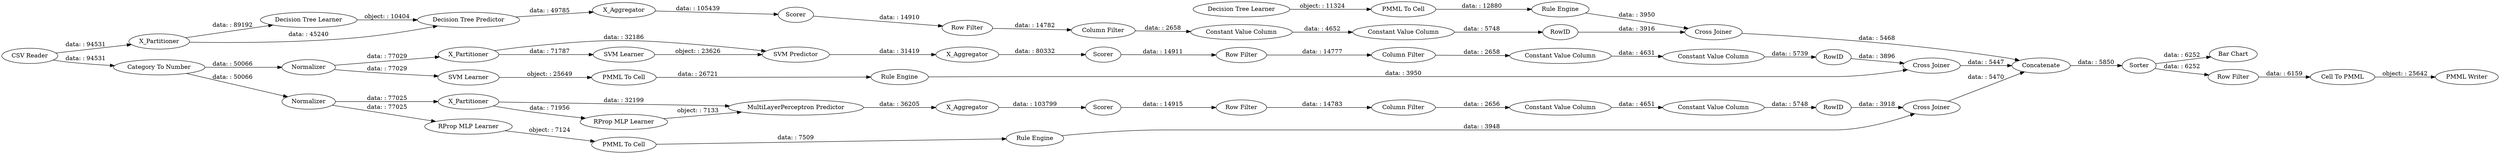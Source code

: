 digraph {
	"5506377817701770929_32" [label="MultiLayerPerceptron Predictor"]
	"5506377817701770929_2" [label=X_Partitioner]
	"3364882462652646177_40" [label=Normalizer]
	"-8267382698595709872_293" [label=RowID]
	"5506377817701770929_39" [label=Normalizer]
	"5259049290628633223_38" [label="Cross Joiner"]
	"-6282812444201136479_22" [label="PMML To Cell"]
	"5259049290628633223_39" [label=Scorer]
	"-8267382698595709872_294" [label="Column Filter"]
	"3731637502536053765_62" [label="CSV Reader"]
	"3364882462652646177_2" [label=X_Partitioner]
	"-456147250940268761_292" [label="Constant Value Column"]
	"5506377817701770929_7" [label=X_Aggregator]
	"3364882462652646177_41" [label=Scorer]
	"3364882462652646177_31" [label="SVM Learner"]
	"3731637502536053765_59" [label="Bar Chart"]
	"-456147250940268761_9" [label="Row Filter"]
	"5506377817701770929_31" [label="RProp MLP Learner"]
	"3731637502536053765_60" [label=Concatenate]
	"-8267382698595709872_292" [label="Constant Value Column"]
	"5259049290628633223_31" [label="Decision Tree Learner"]
	"5506377817701770929_40" [label=Scorer]
	"-5135356101000494325_290" [label="Constant Value Column"]
	"-6282812444201136479_35" [label="RProp MLP Learner"]
	"3364882462652646177_7" [label=X_Aggregator]
	"3731637502536053765_58" [label="Category To Number"]
	"3731637502536053765_54" [label="Cell To PMML"]
	"-4588616756135529475_33" [label="Decision Tree Learner"]
	"-8267382698595709872_290" [label="Constant Value Column"]
	"-5135356101000494325_9" [label="Row Filter"]
	"-5135356101000494325_293" [label=RowID]
	"-480971071274962817_33" [label="SVM Learner"]
	"3731637502536053765_52" [label=Sorter]
	"-4588616756135529475_34" [label="Rule Engine"]
	"3364882462652646177_39" [label="Cross Joiner"]
	"5259049290628633223_7" [label=X_Aggregator]
	"-6282812444201136479_34" [label="Rule Engine"]
	"5259049290628633223_2" [label=X_Partitioner]
	"3364882462652646177_32" [label="SVM Predictor"]
	"5259049290628633223_32" [label="Decision Tree Predictor"]
	"-8267382698595709872_9" [label="Row Filter"]
	"-4588616756135529475_28" [label="PMML To Cell"]
	"-480971071274962817_34" [label="PMML To Cell"]
	"-5135356101000494325_292" [label="Constant Value Column"]
	"-5135356101000494325_294" [label="Column Filter"]
	"-456147250940268761_293" [label=RowID]
	"-456147250940268761_294" [label="Column Filter"]
	"-456147250940268761_290" [label="Constant Value Column"]
	"3731637502536053765_53" [label="Row Filter"]
	"-480971071274962817_35" [label="Rule Engine"]
	"3731637502536053765_61" [label="PMML Writer"]
	"5506377817701770929_38" [label="Cross Joiner"]
	"-480971071274962817_33" -> "-480971071274962817_34" [label="object: : 25649"]
	"3731637502536053765_54" -> "3731637502536053765_61" [label="object: : 25642"]
	"3364882462652646177_40" -> "3364882462652646177_2" [label="data: : 77029"]
	"3731637502536053765_60" -> "3731637502536053765_52" [label="data: : 5850"]
	"5259049290628633223_2" -> "5259049290628633223_32" [label="data: : 45240"]
	"5259049290628633223_39" -> "-456147250940268761_9" [label="data: : 14910"]
	"3731637502536053765_52" -> "3731637502536053765_53" [label="data: : 6252"]
	"3731637502536053765_58" -> "3364882462652646177_40" [label="data: : 50066"]
	"3731637502536053765_53" -> "3731637502536053765_54" [label="data: : 6159"]
	"3364882462652646177_41" -> "-5135356101000494325_9" [label="data: : 14911"]
	"5259049290628633223_38" -> "3731637502536053765_60" [label="data: : 5468"]
	"5506377817701770929_40" -> "-8267382698595709872_9" [label="data: : 14915"]
	"-5135356101000494325_292" -> "-5135356101000494325_293" [label="data: : 5739"]
	"5259049290628633223_2" -> "5259049290628633223_31" [label="data: : 89192"]
	"5506377817701770929_38" -> "3731637502536053765_60" [label="data: : 5470"]
	"5259049290628633223_32" -> "5259049290628633223_7" [label="data: : 49785"]
	"-8267382698595709872_9" -> "-8267382698595709872_294" [label="data: : 14783"]
	"-6282812444201136479_35" -> "-6282812444201136479_22" [label="object: : 7124"]
	"-4588616756135529475_28" -> "-4588616756135529475_34" [label="data: : 12880"]
	"5506377817701770929_2" -> "5506377817701770929_31" [label="data: : 71956"]
	"5259049290628633223_7" -> "5259049290628633223_39" [label="data: : 105439"]
	"3364882462652646177_7" -> "3364882462652646177_41" [label="data: : 80332"]
	"3364882462652646177_32" -> "3364882462652646177_7" [label="data: : 31419"]
	"-480971071274962817_34" -> "-480971071274962817_35" [label="data: : 26721"]
	"-456147250940268761_294" -> "-456147250940268761_290" [label="data: : 2658"]
	"5506377817701770929_39" -> "5506377817701770929_2" [label="data: : 77025"]
	"-8267382698595709872_292" -> "-8267382698595709872_293" [label="data: : 5748"]
	"-4588616756135529475_33" -> "-4588616756135529475_28" [label="object: : 11324"]
	"5506377817701770929_31" -> "5506377817701770929_32" [label="object: : 7133"]
	"-456147250940268761_293" -> "5259049290628633223_38" [label="data: : 3916"]
	"-5135356101000494325_9" -> "-5135356101000494325_294" [label="data: : 14777"]
	"-5135356101000494325_294" -> "-5135356101000494325_290" [label="data: : 2658"]
	"3364882462652646177_2" -> "3364882462652646177_31" [label="data: : 71787"]
	"-8267382698595709872_290" -> "-8267382698595709872_292" [label="data: : 4651"]
	"3364882462652646177_2" -> "3364882462652646177_32" [label="data: : 32186"]
	"5506377817701770929_7" -> "5506377817701770929_40" [label="data: : 103799"]
	"-480971071274962817_35" -> "3364882462652646177_39" [label="data: : 3950"]
	"5259049290628633223_31" -> "5259049290628633223_32" [label="object: : 10404"]
	"-4588616756135529475_34" -> "5259049290628633223_38" [label="data: : 3950"]
	"-5135356101000494325_290" -> "-5135356101000494325_292" [label="data: : 4631"]
	"-6282812444201136479_22" -> "-6282812444201136479_34" [label="data: : 7509"]
	"-6282812444201136479_34" -> "5506377817701770929_38" [label="data: : 3948"]
	"-5135356101000494325_293" -> "3364882462652646177_39" [label="data: : 3896"]
	"5506377817701770929_39" -> "-6282812444201136479_35" [label="data: : 77025"]
	"5506377817701770929_2" -> "5506377817701770929_32" [label="data: : 32199"]
	"3731637502536053765_52" -> "3731637502536053765_59" [label="data: : 6252"]
	"3731637502536053765_62" -> "3731637502536053765_58" [label="data: : 94531"]
	"3731637502536053765_62" -> "5259049290628633223_2" [label="data: : 94531"]
	"-456147250940268761_292" -> "-456147250940268761_293" [label="data: : 5748"]
	"3364882462652646177_40" -> "-480971071274962817_33" [label="data: : 77029"]
	"3364882462652646177_39" -> "3731637502536053765_60" [label="data: : 5447"]
	"-456147250940268761_9" -> "-456147250940268761_294" [label="data: : 14782"]
	"-456147250940268761_290" -> "-456147250940268761_292" [label="data: : 4652"]
	"3731637502536053765_58" -> "5506377817701770929_39" [label="data: : 50066"]
	"-8267382698595709872_293" -> "5506377817701770929_38" [label="data: : 3918"]
	"5506377817701770929_32" -> "5506377817701770929_7" [label="data: : 36205"]
	"-8267382698595709872_294" -> "-8267382698595709872_290" [label="data: : 2656"]
	"3364882462652646177_31" -> "3364882462652646177_32" [label="object: : 23626"]
	rankdir=LR
}
